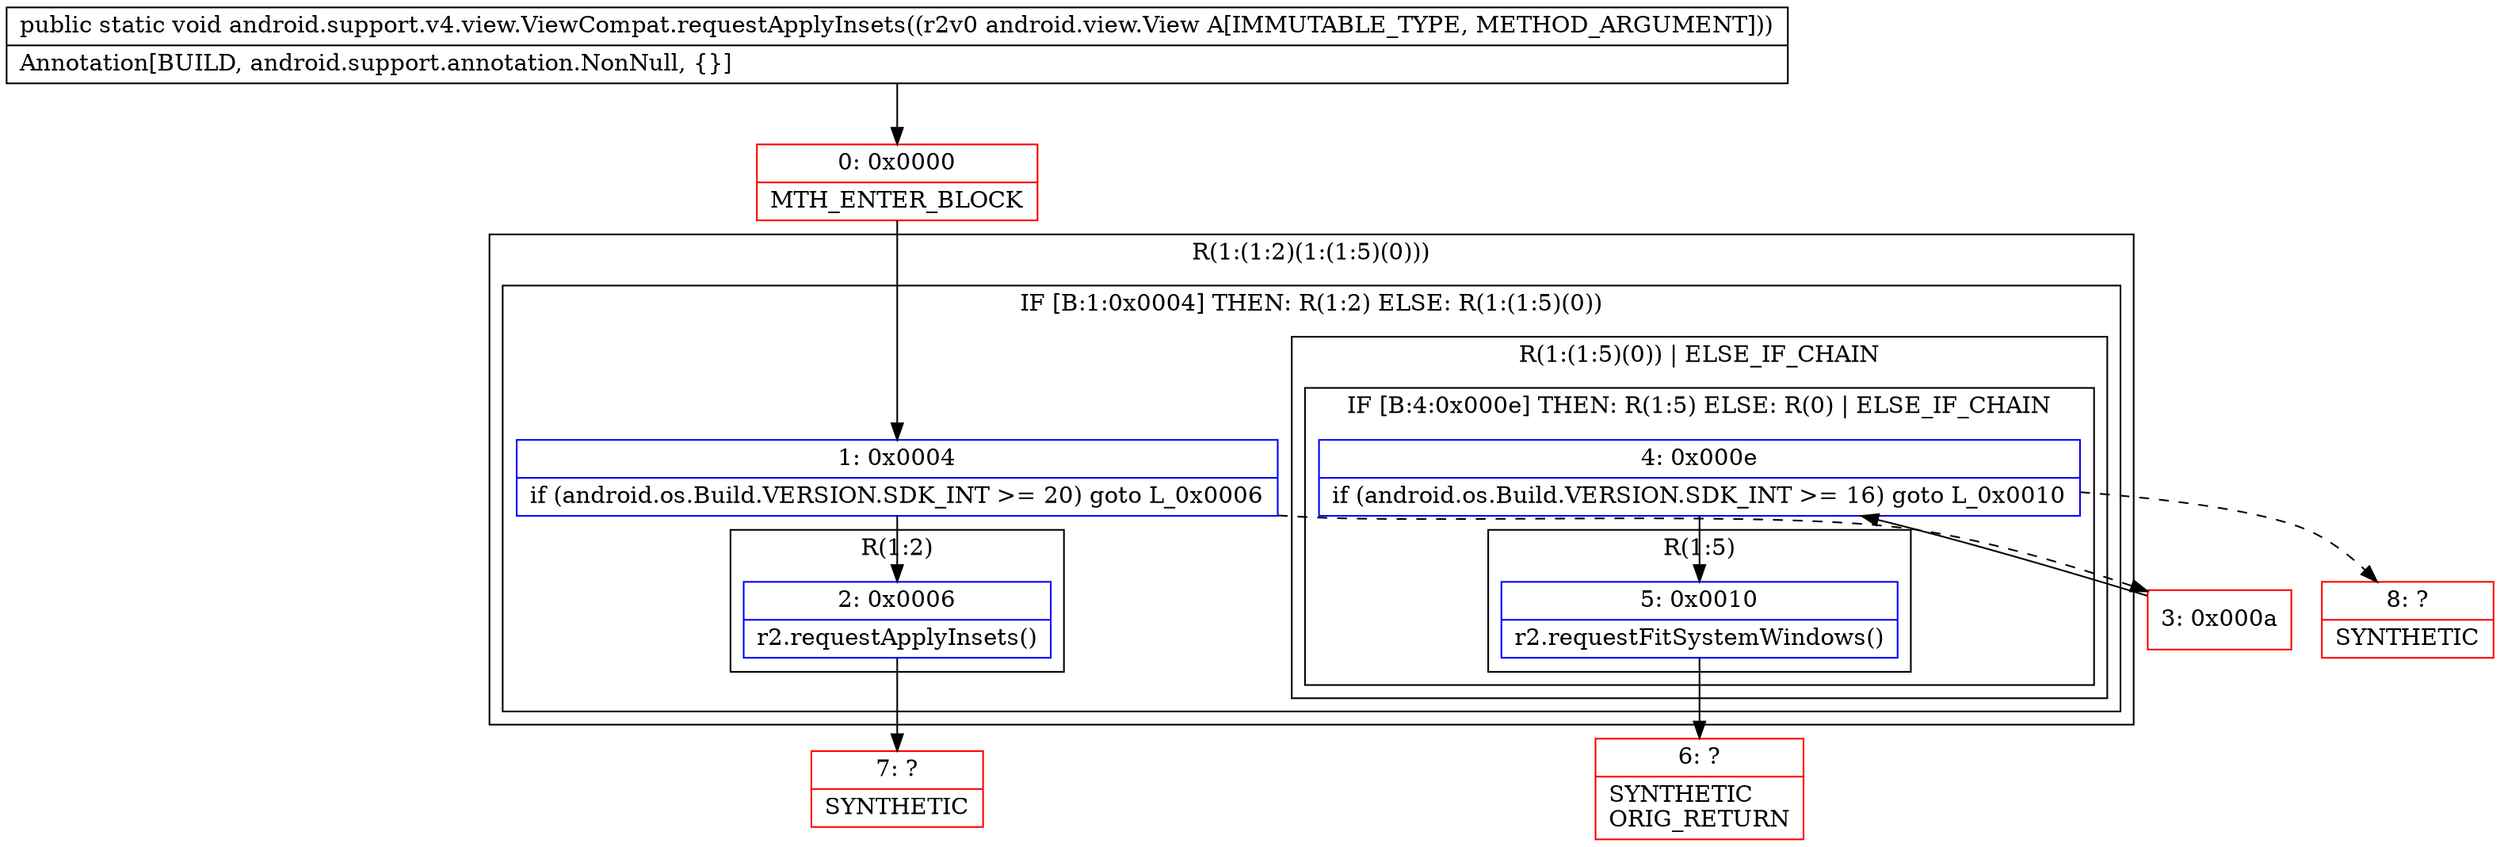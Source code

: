 digraph "CFG forandroid.support.v4.view.ViewCompat.requestApplyInsets(Landroid\/view\/View;)V" {
subgraph cluster_Region_421501052 {
label = "R(1:(1:2)(1:(1:5)(0)))";
node [shape=record,color=blue];
subgraph cluster_IfRegion_403521327 {
label = "IF [B:1:0x0004] THEN: R(1:2) ELSE: R(1:(1:5)(0))";
node [shape=record,color=blue];
Node_1 [shape=record,label="{1\:\ 0x0004|if (android.os.Build.VERSION.SDK_INT \>= 20) goto L_0x0006\l}"];
subgraph cluster_Region_472137883 {
label = "R(1:2)";
node [shape=record,color=blue];
Node_2 [shape=record,label="{2\:\ 0x0006|r2.requestApplyInsets()\l}"];
}
subgraph cluster_Region_1667143856 {
label = "R(1:(1:5)(0)) | ELSE_IF_CHAIN\l";
node [shape=record,color=blue];
subgraph cluster_IfRegion_107421919 {
label = "IF [B:4:0x000e] THEN: R(1:5) ELSE: R(0) | ELSE_IF_CHAIN\l";
node [shape=record,color=blue];
Node_4 [shape=record,label="{4\:\ 0x000e|if (android.os.Build.VERSION.SDK_INT \>= 16) goto L_0x0010\l}"];
subgraph cluster_Region_2002948987 {
label = "R(1:5)";
node [shape=record,color=blue];
Node_5 [shape=record,label="{5\:\ 0x0010|r2.requestFitSystemWindows()\l}"];
}
subgraph cluster_Region_1241265556 {
label = "R(0)";
node [shape=record,color=blue];
}
}
}
}
}
Node_0 [shape=record,color=red,label="{0\:\ 0x0000|MTH_ENTER_BLOCK\l}"];
Node_3 [shape=record,color=red,label="{3\:\ 0x000a}"];
Node_6 [shape=record,color=red,label="{6\:\ ?|SYNTHETIC\lORIG_RETURN\l}"];
Node_7 [shape=record,color=red,label="{7\:\ ?|SYNTHETIC\l}"];
Node_8 [shape=record,color=red,label="{8\:\ ?|SYNTHETIC\l}"];
MethodNode[shape=record,label="{public static void android.support.v4.view.ViewCompat.requestApplyInsets((r2v0 android.view.View A[IMMUTABLE_TYPE, METHOD_ARGUMENT]))  | Annotation[BUILD, android.support.annotation.NonNull, \{\}]\l}"];
MethodNode -> Node_0;
Node_1 -> Node_2;
Node_1 -> Node_3[style=dashed];
Node_2 -> Node_7;
Node_4 -> Node_5;
Node_4 -> Node_8[style=dashed];
Node_5 -> Node_6;
Node_0 -> Node_1;
Node_3 -> Node_4;
}

